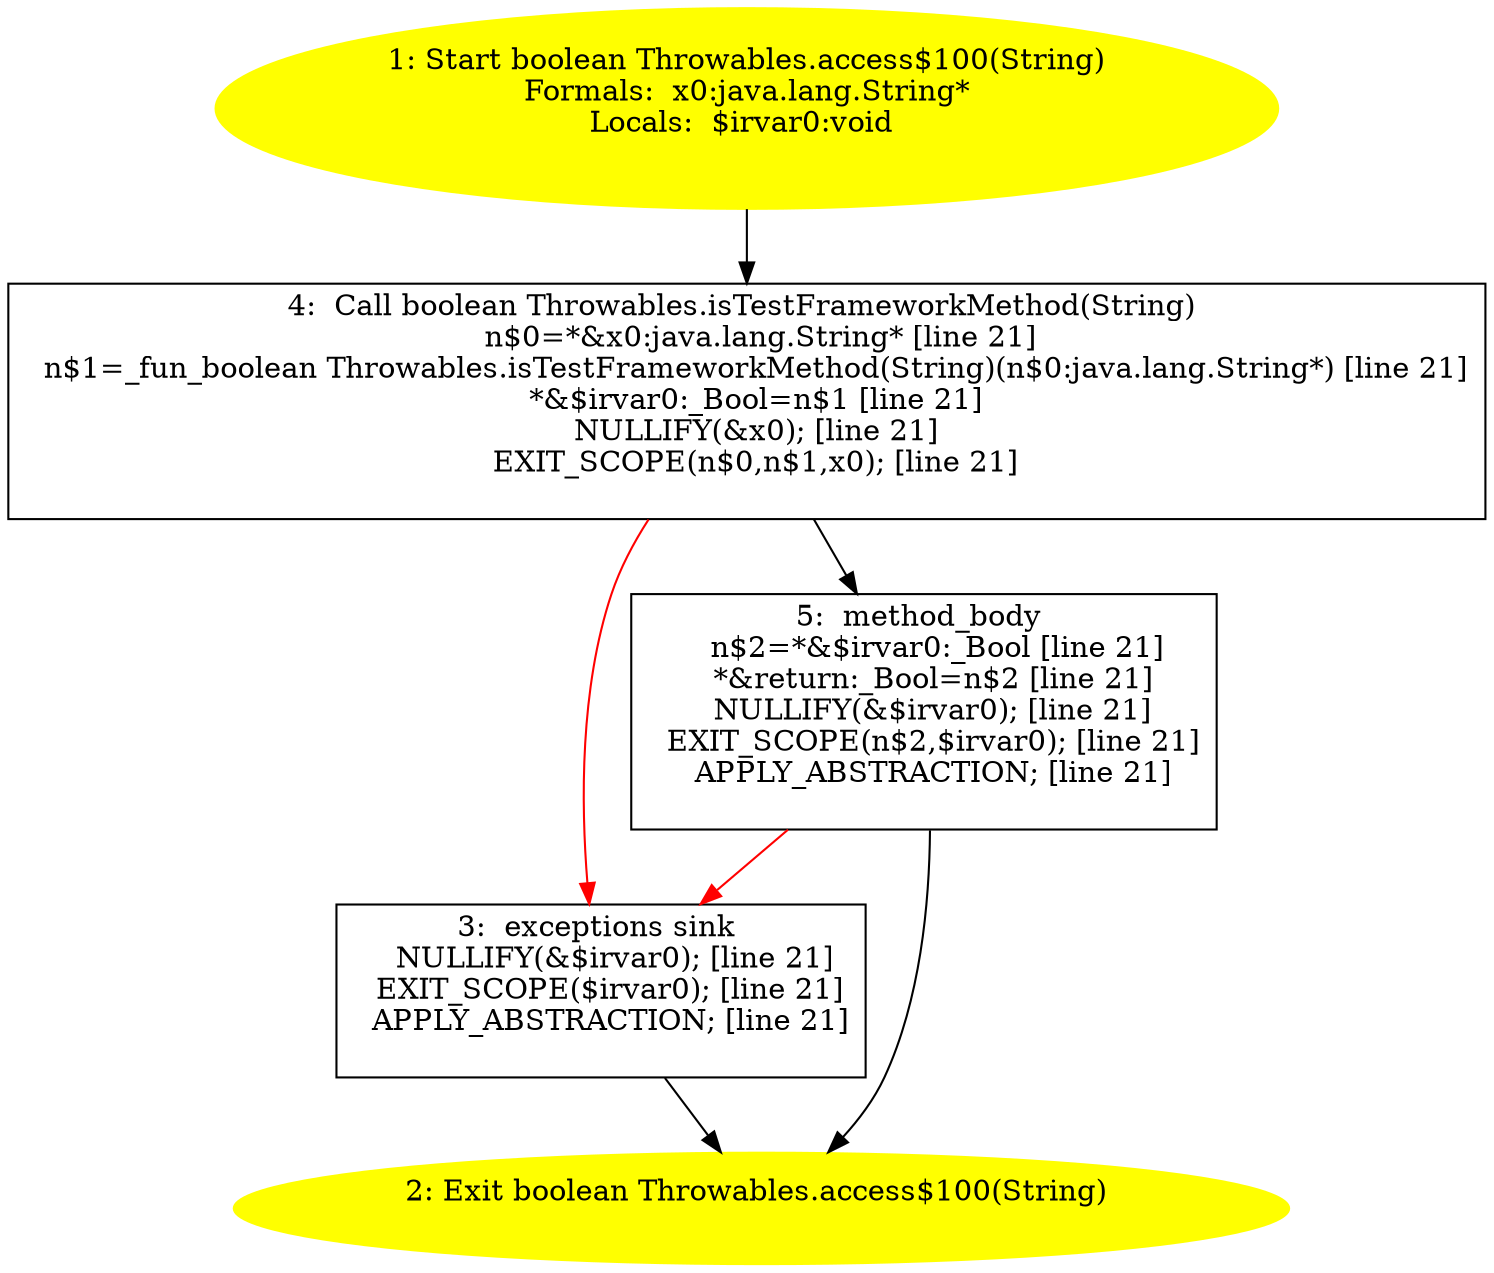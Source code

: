 /* @generated */
digraph cfg {
"org.junit.internal.Throwables.access$100(java.lang.String):boolean.0c7fcbbb4285b0a9c1d4562e6f55dde8_1" [label="1: Start boolean Throwables.access$100(String)\nFormals:  x0:java.lang.String*\nLocals:  $irvar0:void \n  " color=yellow style=filled]
	

	 "org.junit.internal.Throwables.access$100(java.lang.String):boolean.0c7fcbbb4285b0a9c1d4562e6f55dde8_1" -> "org.junit.internal.Throwables.access$100(java.lang.String):boolean.0c7fcbbb4285b0a9c1d4562e6f55dde8_4" ;
"org.junit.internal.Throwables.access$100(java.lang.String):boolean.0c7fcbbb4285b0a9c1d4562e6f55dde8_2" [label="2: Exit boolean Throwables.access$100(String) \n  " color=yellow style=filled]
	

"org.junit.internal.Throwables.access$100(java.lang.String):boolean.0c7fcbbb4285b0a9c1d4562e6f55dde8_3" [label="3:  exceptions sink \n   NULLIFY(&$irvar0); [line 21]\n  EXIT_SCOPE($irvar0); [line 21]\n  APPLY_ABSTRACTION; [line 21]\n " shape="box"]
	

	 "org.junit.internal.Throwables.access$100(java.lang.String):boolean.0c7fcbbb4285b0a9c1d4562e6f55dde8_3" -> "org.junit.internal.Throwables.access$100(java.lang.String):boolean.0c7fcbbb4285b0a9c1d4562e6f55dde8_2" ;
"org.junit.internal.Throwables.access$100(java.lang.String):boolean.0c7fcbbb4285b0a9c1d4562e6f55dde8_4" [label="4:  Call boolean Throwables.isTestFrameworkMethod(String) \n   n$0=*&x0:java.lang.String* [line 21]\n  n$1=_fun_boolean Throwables.isTestFrameworkMethod(String)(n$0:java.lang.String*) [line 21]\n  *&$irvar0:_Bool=n$1 [line 21]\n  NULLIFY(&x0); [line 21]\n  EXIT_SCOPE(n$0,n$1,x0); [line 21]\n " shape="box"]
	

	 "org.junit.internal.Throwables.access$100(java.lang.String):boolean.0c7fcbbb4285b0a9c1d4562e6f55dde8_4" -> "org.junit.internal.Throwables.access$100(java.lang.String):boolean.0c7fcbbb4285b0a9c1d4562e6f55dde8_5" ;
	 "org.junit.internal.Throwables.access$100(java.lang.String):boolean.0c7fcbbb4285b0a9c1d4562e6f55dde8_4" -> "org.junit.internal.Throwables.access$100(java.lang.String):boolean.0c7fcbbb4285b0a9c1d4562e6f55dde8_3" [color="red" ];
"org.junit.internal.Throwables.access$100(java.lang.String):boolean.0c7fcbbb4285b0a9c1d4562e6f55dde8_5" [label="5:  method_body \n   n$2=*&$irvar0:_Bool [line 21]\n  *&return:_Bool=n$2 [line 21]\n  NULLIFY(&$irvar0); [line 21]\n  EXIT_SCOPE(n$2,$irvar0); [line 21]\n  APPLY_ABSTRACTION; [line 21]\n " shape="box"]
	

	 "org.junit.internal.Throwables.access$100(java.lang.String):boolean.0c7fcbbb4285b0a9c1d4562e6f55dde8_5" -> "org.junit.internal.Throwables.access$100(java.lang.String):boolean.0c7fcbbb4285b0a9c1d4562e6f55dde8_2" ;
	 "org.junit.internal.Throwables.access$100(java.lang.String):boolean.0c7fcbbb4285b0a9c1d4562e6f55dde8_5" -> "org.junit.internal.Throwables.access$100(java.lang.String):boolean.0c7fcbbb4285b0a9c1d4562e6f55dde8_3" [color="red" ];
}
